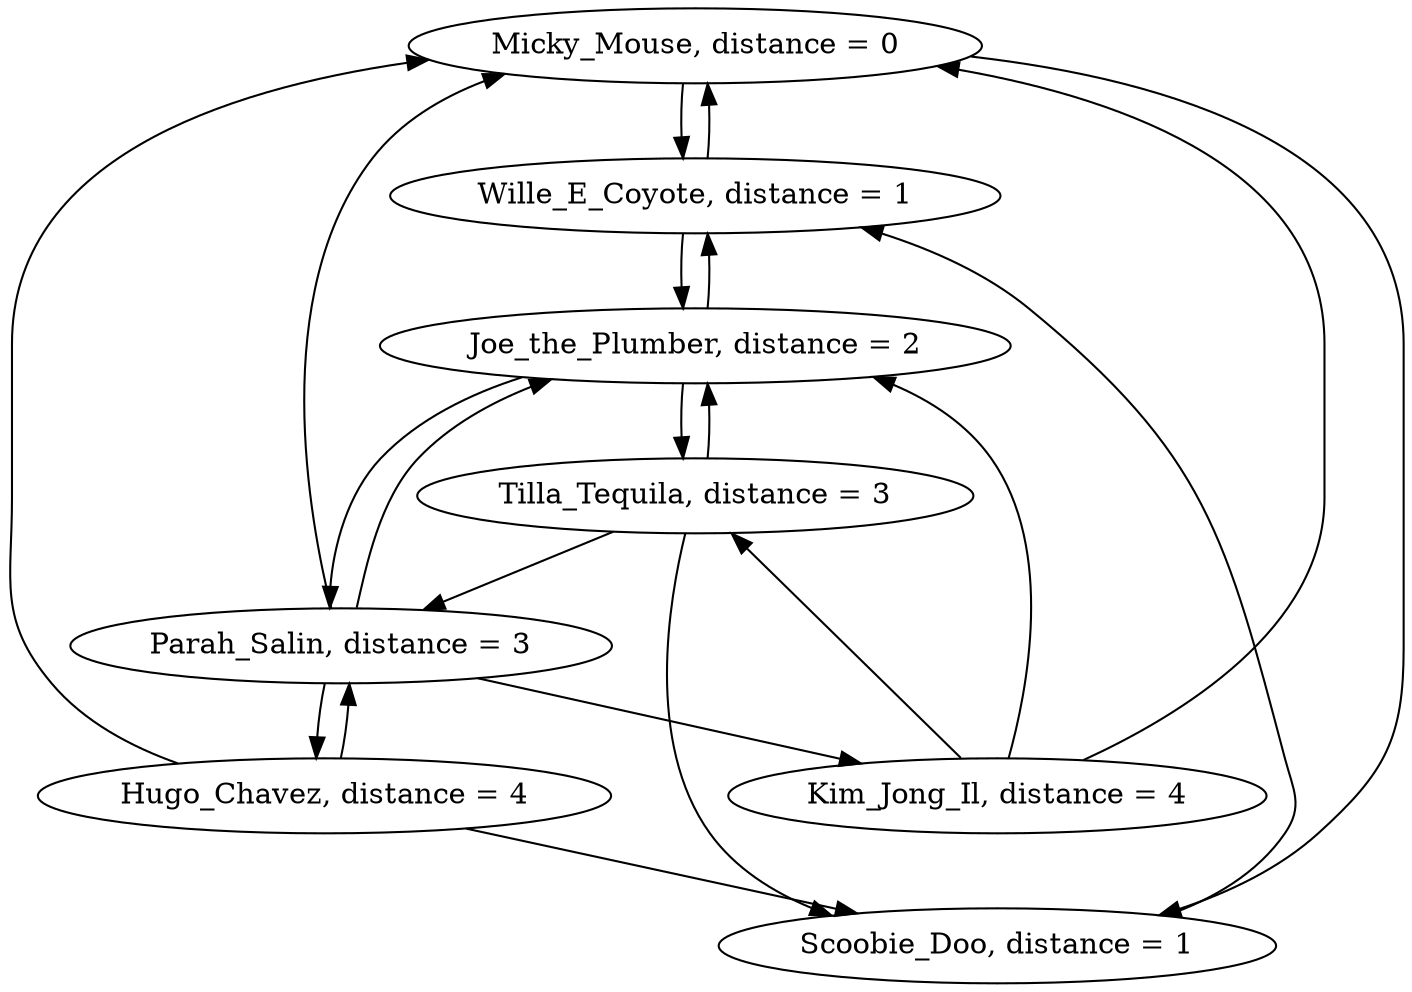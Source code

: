 digraph G {
Micky_Mouse [label="Micky_Mouse, distance = 0"];
Micky_Mouse -> Wille_E_Coyote;
Micky_Mouse -> Scoobie_Doo;
Parah_Salin [label="Parah_Salin, distance = 3"];
Parah_Salin -> Joe_the_Plumber;
Parah_Salin -> Micky_Mouse;
Parah_Salin -> Kim_Jong_Il;
Parah_Salin -> Hugo_Chavez;
Joe_the_Plumber [label="Joe_the_Plumber, distance = 2"];
Joe_the_Plumber -> Parah_Salin;
Joe_the_Plumber -> Wille_E_Coyote;
Joe_the_Plumber -> Tilla_Tequila;
Wille_E_Coyote [label="Wille_E_Coyote, distance = 1"];
Wille_E_Coyote -> Micky_Mouse;
Wille_E_Coyote -> Joe_the_Plumber;
Tilla_Tequila [label="Tilla_Tequila, distance = 3"];
Tilla_Tequila -> Parah_Salin;
Tilla_Tequila -> Joe_the_Plumber;
Tilla_Tequila -> Scoobie_Doo;
Kim_Jong_Il [label="Kim_Jong_Il, distance = 4"];
Kim_Jong_Il -> Micky_Mouse;
Kim_Jong_Il -> Tilla_Tequila;
Kim_Jong_Il -> Joe_the_Plumber;
Scoobie_Doo [label="Scoobie_Doo, distance = 1"];
Scoobie_Doo -> Wille_E_Coyote;
Hugo_Chavez [label="Hugo_Chavez, distance = 4"];
Hugo_Chavez -> Parah_Salin;
Hugo_Chavez -> Micky_Mouse;
Hugo_Chavez -> Scoobie_Doo;
}